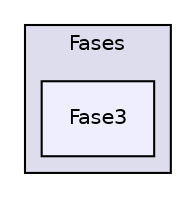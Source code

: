 digraph "J:/SENAC/LogiKid/make/src/Fases/Fase3" {
  compound=true
  node [ fontsize="10", fontname="Helvetica"];
  edge [ labelfontsize="10", labelfontname="Helvetica"];
  subgraph clusterdir_bbd3fdad8725debd944cceed78b07011 {
    graph [ bgcolor="#ddddee", pencolor="black", label="Fases" fontname="Helvetica", fontsize="10", URL="dir_bbd3fdad8725debd944cceed78b07011.html"]
  dir_63d32e20038b8f352105e5494aae1a48 [shape=box, label="Fase3", style="filled", fillcolor="#eeeeff", pencolor="black", URL="dir_63d32e20038b8f352105e5494aae1a48.html"];
  }
}
